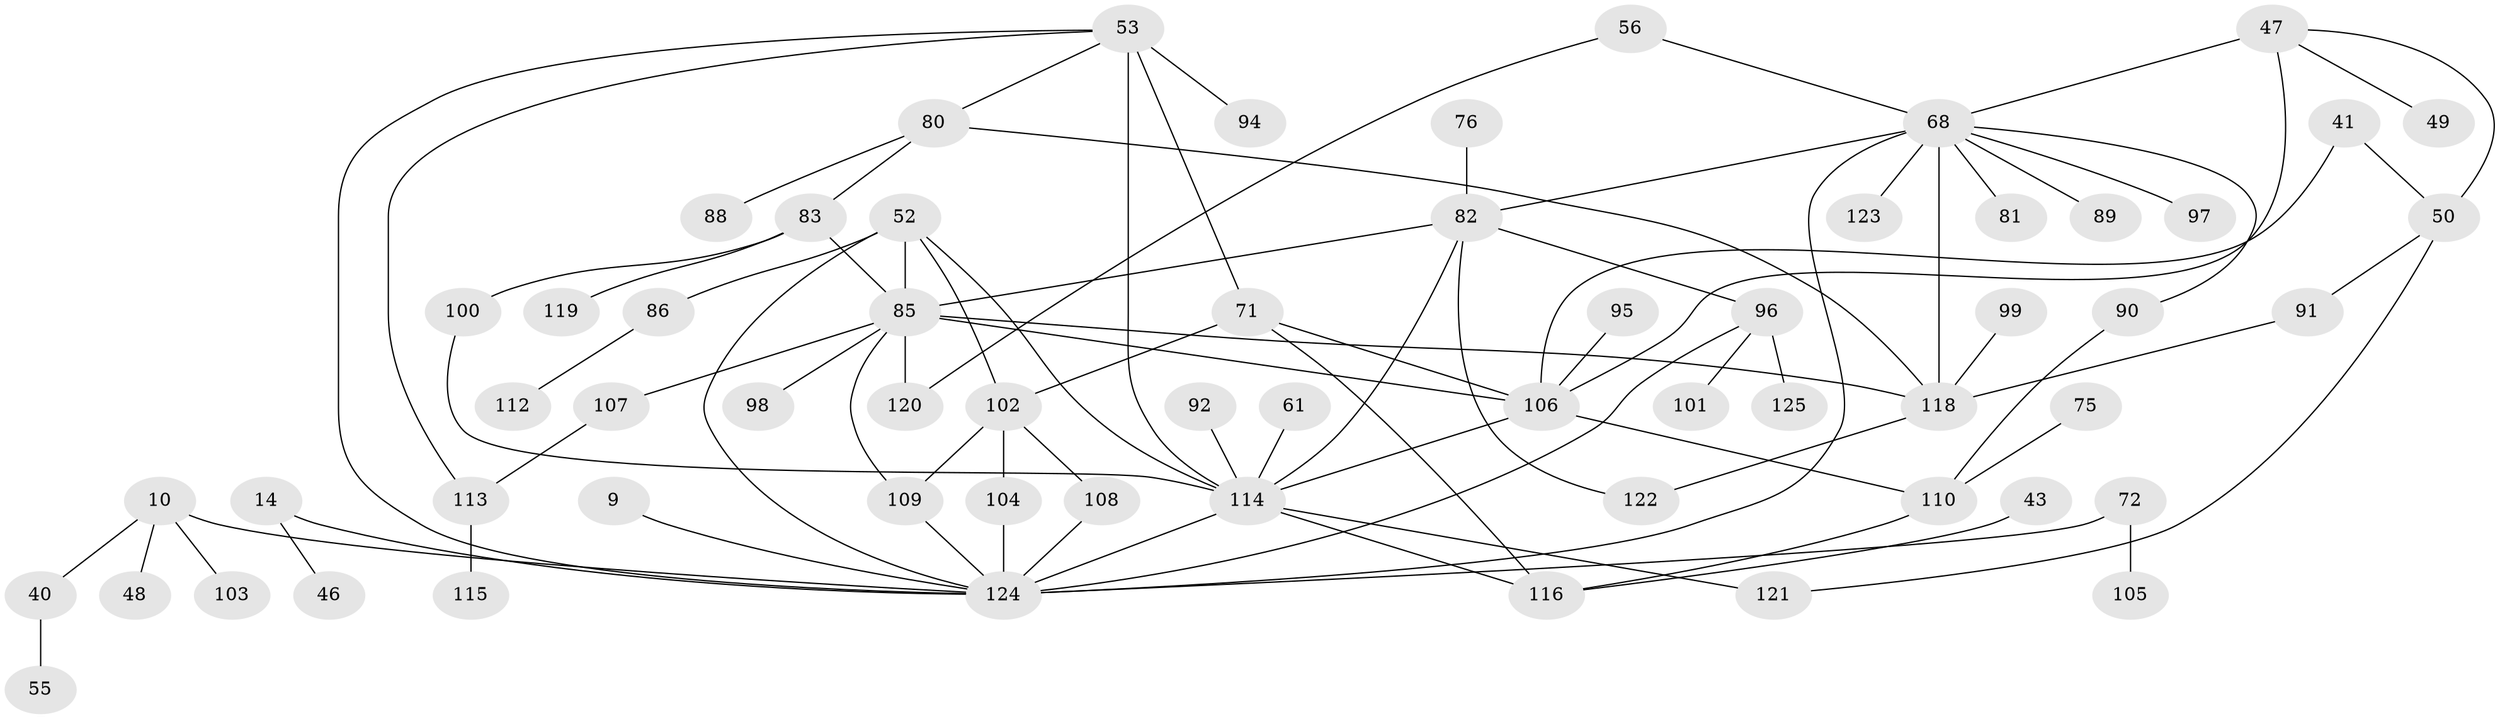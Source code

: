 // original degree distribution, {6: 0.032, 5: 0.048, 7: 0.016, 4: 0.144, 3: 0.216, 1: 0.28, 2: 0.264}
// Generated by graph-tools (version 1.1) at 2025/42/03/09/25 04:42:23]
// undirected, 62 vertices, 87 edges
graph export_dot {
graph [start="1"]
  node [color=gray90,style=filled];
  9;
  10;
  14;
  40;
  41;
  43;
  46;
  47 [super="+34"];
  48;
  49;
  50;
  52 [super="+35+31"];
  53 [super="+15"];
  55;
  56;
  61;
  68 [super="+3+44"];
  71 [super="+65"];
  72;
  75;
  76;
  80 [super="+77"];
  81;
  82 [super="+32+62"];
  83 [super="+60"];
  85 [super="+39+54+57"];
  86;
  88;
  89;
  90 [super="+70"];
  91;
  92 [super="+28"];
  94;
  95;
  96 [super="+78"];
  97;
  98;
  99;
  100 [super="+29"];
  101;
  102 [super="+84+63"];
  103;
  104;
  105;
  106 [super="+51+26+25"];
  107 [super="+87"];
  108;
  109 [super="+11"];
  110 [super="+12+73+36"];
  112;
  113 [super="+93"];
  114 [super="+4+6+27"];
  115;
  116 [super="+38"];
  118 [super="+59+20+69+111"];
  119;
  120;
  121 [super="+42"];
  122;
  123;
  124 [super="+67+117+17"];
  125;
  9 -- 124;
  10 -- 40;
  10 -- 48;
  10 -- 103;
  10 -- 124;
  14 -- 46;
  14 -- 124;
  40 -- 55;
  41 -- 50;
  41 -- 106;
  43 -- 116;
  47 -- 49;
  47 -- 50;
  47 -- 106 [weight=2];
  47 -- 68;
  50 -- 91;
  50 -- 121;
  52 -- 114;
  52 -- 86;
  52 -- 85 [weight=2];
  52 -- 102;
  52 -- 124;
  53 -- 114 [weight=2];
  53 -- 94;
  53 -- 71;
  53 -- 113;
  53 -- 124;
  53 -- 80;
  56 -- 120;
  56 -- 68;
  61 -- 114 [weight=2];
  68 -- 81;
  68 -- 97;
  68 -- 89;
  68 -- 123;
  68 -- 118 [weight=2];
  68 -- 124 [weight=3];
  68 -- 90;
  68 -- 82;
  71 -- 106;
  71 -- 102;
  71 -- 116;
  72 -- 105;
  72 -- 124;
  75 -- 110;
  76 -- 82;
  80 -- 83;
  80 -- 118;
  80 -- 88;
  82 -- 122;
  82 -- 114;
  82 -- 96;
  82 -- 85;
  83 -- 100;
  83 -- 85;
  83 -- 119;
  85 -- 106;
  85 -- 109;
  85 -- 98;
  85 -- 120;
  85 -- 118;
  85 -- 107;
  86 -- 112;
  90 -- 110;
  91 -- 118;
  92 -- 114 [weight=2];
  95 -- 106;
  96 -- 101;
  96 -- 124;
  96 -- 125;
  99 -- 118;
  100 -- 114;
  102 -- 108;
  102 -- 109;
  102 -- 104;
  104 -- 124;
  106 -- 114 [weight=2];
  106 -- 110 [weight=2];
  107 -- 113;
  108 -- 124;
  109 -- 124 [weight=2];
  110 -- 116;
  113 -- 115;
  114 -- 121;
  114 -- 116;
  114 -- 124;
  118 -- 122;
}
